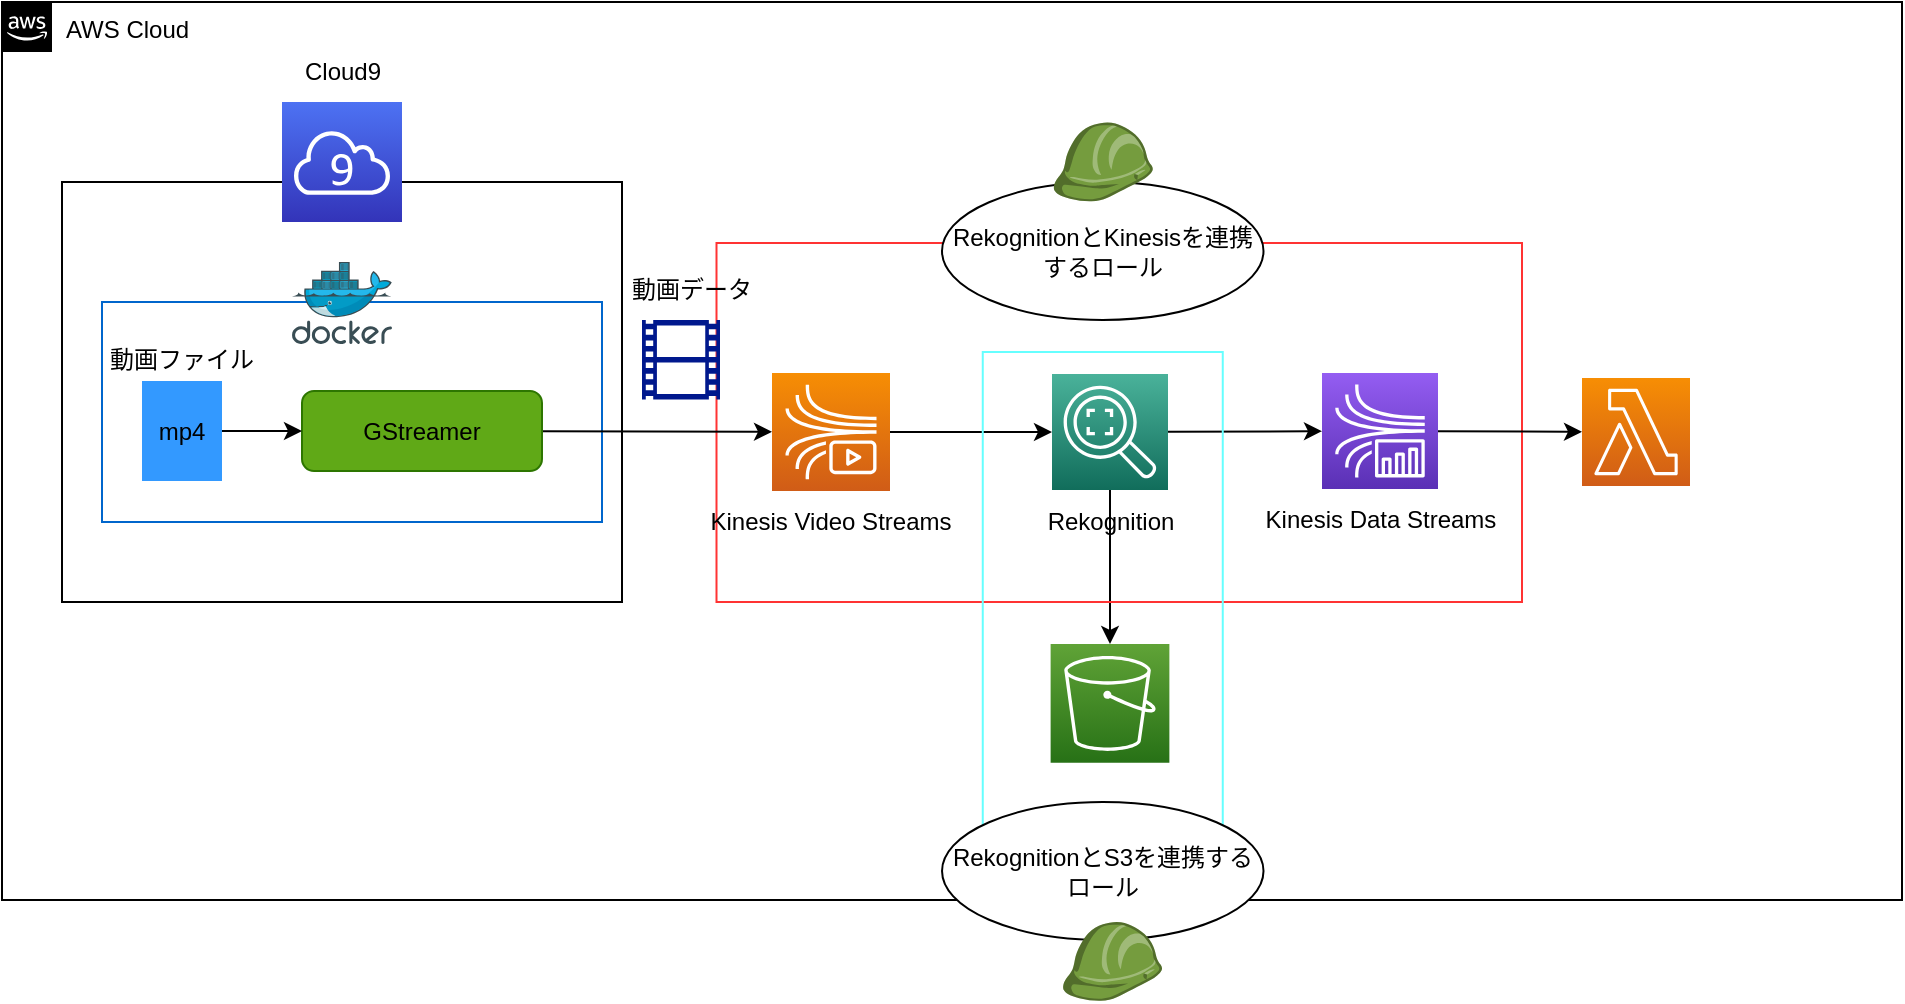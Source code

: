 <mxfile>
    <diagram id="9ZjgC-5HmLTE2_oXbilV" name="Page-1">
        <mxGraphModel dx="2055" dy="784" grid="1" gridSize="10" guides="1" tooltips="1" connect="1" arrows="1" fold="1" page="1" pageScale="1" pageWidth="850" pageHeight="1100" math="0" shadow="0">
            <root>
                <mxCell id="0"/>
                <mxCell id="1" parent="0"/>
                <mxCell id="2" value="AWS Cloud" style="points=[[0,0],[0.25,0],[0.5,0],[0.75,0],[1,0],[1,0.25],[1,0.5],[1,0.75],[1,1],[0.75,1],[0.5,1],[0.25,1],[0,1],[0,0.75],[0,0.5],[0,0.25]];outlineConnect=0;html=1;whiteSpace=wrap;fontSize=12;fontStyle=0;container=1;pointerEvents=0;collapsible=0;recursiveResize=0;shape=mxgraph.aws4.group;grIcon=mxgraph.aws4.group_aws_cloud_alt;fillColor=none;verticalAlign=top;align=left;spacingLeft=30;dashed=0;" parent="1" vertex="1">
                    <mxGeometry x="-140" y="170" width="950" height="449" as="geometry"/>
                </mxCell>
                <mxCell id="35" style="edgeStyle=none;html=1;exitX=0.5;exitY=1;exitDx=0;exitDy=0;exitPerimeter=0;entryX=0.5;entryY=0;entryDx=0;entryDy=0;entryPerimeter=0;" edge="1" parent="2" source="11" target="33">
                    <mxGeometry relative="1" as="geometry"/>
                </mxCell>
                <mxCell id="31" value="" style="whiteSpace=wrap;html=1;fillColor=none;strokeColor=#FF3333;" vertex="1" parent="2">
                    <mxGeometry x="357.25" y="120.5" width="402.75" height="179.5" as="geometry"/>
                </mxCell>
                <mxCell id="27" value="" style="edgeStyle=none;html=1;fontColor=#fbf9f9;" parent="2" source="3" target="4" edge="1">
                    <mxGeometry relative="1" as="geometry"/>
                </mxCell>
                <mxCell id="3" value="" style="sketch=0;points=[[0,0,0],[0.25,0,0],[0.5,0,0],[0.75,0,0],[1,0,0],[0,1,0],[0.25,1,0],[0.5,1,0],[0.75,1,0],[1,1,0],[0,0.25,0],[0,0.5,0],[0,0.75,0],[1,0.25,0],[1,0.5,0],[1,0.75,0]];outlineConnect=0;fontColor=#232F3E;gradientColor=#945DF2;gradientDirection=north;fillColor=#5A30B5;strokeColor=#ffffff;dashed=0;verticalLabelPosition=bottom;verticalAlign=top;align=center;html=1;fontSize=12;fontStyle=0;aspect=fixed;shape=mxgraph.aws4.resourceIcon;resIcon=mxgraph.aws4.kinesis_data_analytics;" parent="2" vertex="1">
                    <mxGeometry x="660" y="185.5" width="58" height="58" as="geometry"/>
                </mxCell>
                <mxCell id="6" value="" style="rounded=0;whiteSpace=wrap;html=1;fillColor=none;" parent="2" vertex="1">
                    <mxGeometry x="30" y="90" width="280" height="210" as="geometry"/>
                </mxCell>
                <mxCell id="5" value="" style="sketch=0;points=[[0,0,0],[0.25,0,0],[0.5,0,0],[0.75,0,0],[1,0,0],[0,1,0],[0.25,1,0],[0.5,1,0],[0.75,1,0],[1,1,0],[0,0.25,0],[0,0.5,0],[0,0.75,0],[1,0.25,0],[1,0.5,0],[1,0.75,0]];outlineConnect=0;fontColor=#232F3E;gradientColor=#4D72F3;gradientDirection=north;fillColor=#3334B9;strokeColor=#ffffff;dashed=0;verticalLabelPosition=bottom;verticalAlign=top;align=center;html=1;fontSize=12;fontStyle=0;aspect=fixed;shape=mxgraph.aws4.resourceIcon;resIcon=mxgraph.aws4.cloud9;" parent="2" vertex="1">
                    <mxGeometry x="140" y="50" width="60" height="60" as="geometry"/>
                </mxCell>
                <mxCell id="8" value="" style="rounded=0;whiteSpace=wrap;html=1;fillColor=none;strokeColor=#0066CC;" parent="2" vertex="1">
                    <mxGeometry x="50" y="150" width="250" height="110" as="geometry"/>
                </mxCell>
                <mxCell id="16" value="" style="edgeStyle=none;html=1;strokeColor=#000000;" parent="2" source="9" target="10" edge="1">
                    <mxGeometry relative="1" as="geometry"/>
                </mxCell>
                <mxCell id="9" value="&lt;font color=&quot;#000000&quot;&gt;GStreamer&lt;/font&gt;" style="rounded=1;whiteSpace=wrap;html=1;fillColor=#60a917;strokeColor=#2D7600;fontColor=#ffffff;" parent="2" vertex="1">
                    <mxGeometry x="150" y="194.5" width="120" height="40" as="geometry"/>
                </mxCell>
                <mxCell id="12" value="" style="edgeStyle=none;html=1;" parent="2" source="10" target="11" edge="1">
                    <mxGeometry relative="1" as="geometry"/>
                </mxCell>
                <mxCell id="10" value="" style="sketch=0;points=[[0,0,0],[0.25,0,0],[0.5,0,0],[0.75,0,0],[1,0,0],[0,1,0],[0.25,1,0],[0.5,1,0],[0.75,1,0],[1,1,0],[0,0.25,0],[0,0.5,0],[0,0.75,0],[1,0.25,0],[1,0.5,0],[1,0.75,0]];outlineConnect=0;fontColor=#232F3E;gradientColor=#F78E04;gradientDirection=north;fillColor=#D05C17;strokeColor=#ffffff;dashed=0;verticalLabelPosition=bottom;verticalAlign=top;align=center;html=1;fontSize=12;fontStyle=0;aspect=fixed;shape=mxgraph.aws4.resourceIcon;resIcon=mxgraph.aws4.kinesis_video_streams;" parent="2" vertex="1">
                    <mxGeometry x="385" y="185.5" width="59" height="59" as="geometry"/>
                </mxCell>
                <mxCell id="13" value="" style="edgeStyle=none;html=1;" parent="2" source="11" target="3" edge="1">
                    <mxGeometry relative="1" as="geometry"/>
                </mxCell>
                <mxCell id="11" value="" style="sketch=0;points=[[0,0,0],[0.25,0,0],[0.5,0,0],[0.75,0,0],[1,0,0],[0,1,0],[0.25,1,0],[0.5,1,0],[0.75,1,0],[1,1,0],[0,0.25,0],[0,0.5,0],[0,0.75,0],[1,0.25,0],[1,0.5,0],[1,0.75,0]];outlineConnect=0;fontColor=#232F3E;gradientColor=#4AB29A;gradientDirection=north;fillColor=#116D5B;strokeColor=#ffffff;dashed=0;verticalLabelPosition=bottom;verticalAlign=top;align=center;html=1;fontSize=12;fontStyle=0;aspect=fixed;shape=mxgraph.aws4.resourceIcon;resIcon=mxgraph.aws4.rekognition_2;" parent="2" vertex="1">
                    <mxGeometry x="525" y="186" width="58" height="58" as="geometry"/>
                </mxCell>
                <mxCell id="15" value="" style="sketch=0;aspect=fixed;pointerEvents=1;shadow=0;dashed=0;html=1;strokeColor=none;labelPosition=center;verticalLabelPosition=bottom;verticalAlign=top;align=center;fillColor=#00188D;shape=mxgraph.mscae.general.video" parent="2" vertex="1">
                    <mxGeometry x="320" y="159" width="39" height="39.8" as="geometry"/>
                </mxCell>
                <mxCell id="19" value="" style="edgeStyle=none;html=1;fontColor=#fbf9f9;strokeColor=#000000;" parent="2" source="18" target="9" edge="1">
                    <mxGeometry relative="1" as="geometry"/>
                </mxCell>
                <mxCell id="18" value="&lt;font color=&quot;#000000&quot;&gt;mp4&lt;/font&gt;" style="rounded=0;whiteSpace=wrap;html=1;fillColor=#3399FF;strokeColor=none;" parent="2" vertex="1">
                    <mxGeometry x="70" y="189.5" width="40" height="50" as="geometry"/>
                </mxCell>
                <mxCell id="7" value="" style="sketch=0;aspect=fixed;html=1;points=[];align=center;image;fontSize=12;image=img/lib/mscae/Docker.svg;" parent="2" vertex="1">
                    <mxGeometry x="145" y="130" width="50" height="41" as="geometry"/>
                </mxCell>
                <mxCell id="21" value="&lt;font color=&quot;#000000&quot;&gt;動画データ&lt;/font&gt;" style="text;strokeColor=none;align=center;fillColor=none;html=1;verticalAlign=middle;whiteSpace=wrap;rounded=0;fontColor=#fbf9f9;" parent="2" vertex="1">
                    <mxGeometry x="305" y="129" width="80" height="30" as="geometry"/>
                </mxCell>
                <mxCell id="22" value="&lt;font color=&quot;#000000&quot;&gt;Kinesis Video Streams&lt;/font&gt;" style="text;strokeColor=none;align=center;fillColor=none;html=1;verticalAlign=middle;whiteSpace=wrap;rounded=0;fontColor=#fbf9f9;" parent="2" vertex="1">
                    <mxGeometry x="347" y="244.5" width="135" height="30" as="geometry"/>
                </mxCell>
                <mxCell id="23" value="&lt;font color=&quot;#000000&quot;&gt;Rekognition&lt;/font&gt;" style="text;strokeColor=none;align=center;fillColor=none;html=1;verticalAlign=middle;whiteSpace=wrap;rounded=0;fontColor=#fbf9f9;" parent="2" vertex="1">
                    <mxGeometry x="486.5" y="244.5" width="135" height="30" as="geometry"/>
                </mxCell>
                <mxCell id="24" value="&lt;font color=&quot;#000000&quot;&gt;Kinesis Data Streams&lt;/font&gt;" style="text;strokeColor=none;align=center;fillColor=none;html=1;verticalAlign=middle;whiteSpace=wrap;rounded=0;fontColor=#fbf9f9;" parent="2" vertex="1">
                    <mxGeometry x="621.5" y="243.5" width="135" height="30" as="geometry"/>
                </mxCell>
                <mxCell id="25" value="&lt;font color=&quot;#000000&quot;&gt;Cloud9&lt;/font&gt;" style="text;strokeColor=none;align=center;fillColor=none;html=1;verticalAlign=middle;whiteSpace=wrap;rounded=0;fontColor=#fbf9f9;" parent="2" vertex="1">
                    <mxGeometry x="102.5" y="20" width="135" height="30" as="geometry"/>
                </mxCell>
                <mxCell id="26" value="&lt;font color=&quot;#000000&quot;&gt;動画ファイル&lt;/font&gt;" style="text;strokeColor=none;align=center;fillColor=none;html=1;verticalAlign=middle;whiteSpace=wrap;rounded=0;fontColor=#fbf9f9;" parent="2" vertex="1">
                    <mxGeometry x="50" y="163.9" width="80" height="30" as="geometry"/>
                </mxCell>
                <mxCell id="4" value="" style="sketch=0;points=[[0,0,0],[0.25,0,0],[0.5,0,0],[0.75,0,0],[1,0,0],[0,1,0],[0.25,1,0],[0.5,1,0],[0.75,1,0],[1,1,0],[0,0.25,0],[0,0.5,0],[0,0.75,0],[1,0.25,0],[1,0.5,0],[1,0.75,0]];outlineConnect=0;fontColor=#232F3E;gradientColor=#F78E04;gradientDirection=north;fillColor=#D05C17;strokeColor=#ffffff;dashed=0;verticalLabelPosition=bottom;verticalAlign=top;align=center;html=1;fontSize=12;fontStyle=0;aspect=fixed;shape=mxgraph.aws4.resourceIcon;resIcon=mxgraph.aws4.lambda;" parent="2" vertex="1">
                    <mxGeometry x="790" y="188" width="54" height="54" as="geometry"/>
                </mxCell>
                <mxCell id="29" value="RekognitionとKinesisを連携するロール" style="ellipse;whiteSpace=wrap;html=1;" vertex="1" parent="2">
                    <mxGeometry x="470" y="90" width="160.75" height="69" as="geometry"/>
                </mxCell>
                <mxCell id="28" value="" style="outlineConnect=0;dashed=0;verticalLabelPosition=bottom;verticalAlign=top;align=center;html=1;shape=mxgraph.aws3.role;fillColor=#759C3E;gradientColor=none;" vertex="1" parent="2">
                    <mxGeometry x="525.38" y="60.25" width="50" height="39.5" as="geometry"/>
                </mxCell>
                <mxCell id="33" value="" style="sketch=0;points=[[0,0,0],[0.25,0,0],[0.5,0,0],[0.75,0,0],[1,0,0],[0,1,0],[0.25,1,0],[0.5,1,0],[0.75,1,0],[1,1,0],[0,0.25,0],[0,0.5,0],[0,0.75,0],[1,0.25,0],[1,0.5,0],[1,0.75,0]];outlineConnect=0;fontColor=#232F3E;gradientColor=#60A337;gradientDirection=north;fillColor=#277116;strokeColor=#ffffff;dashed=0;verticalLabelPosition=bottom;verticalAlign=top;align=center;html=1;fontSize=12;fontStyle=0;aspect=fixed;shape=mxgraph.aws4.resourceIcon;resIcon=mxgraph.aws4.s3;" vertex="1" parent="2">
                    <mxGeometry x="524.31" y="321" width="59.38" height="59.38" as="geometry"/>
                </mxCell>
                <mxCell id="36" value="" style="whiteSpace=wrap;html=1;strokeColor=#66FFFF;fillColor=none;" vertex="1" parent="2">
                    <mxGeometry x="490.38" y="175" width="120" height="245" as="geometry"/>
                </mxCell>
                <mxCell id="37" value="RekognitionとS3を連携するロール" style="ellipse;whiteSpace=wrap;html=1;" vertex="1" parent="2">
                    <mxGeometry x="470.01" y="400" width="160.75" height="69" as="geometry"/>
                </mxCell>
                <mxCell id="38" value="" style="outlineConnect=0;dashed=0;verticalLabelPosition=bottom;verticalAlign=top;align=center;html=1;shape=mxgraph.aws3.role;fillColor=#759C3E;gradientColor=none;" vertex="1" parent="1">
                    <mxGeometry x="390" y="630" width="50" height="39.5" as="geometry"/>
                </mxCell>
            </root>
        </mxGraphModel>
    </diagram>
</mxfile>